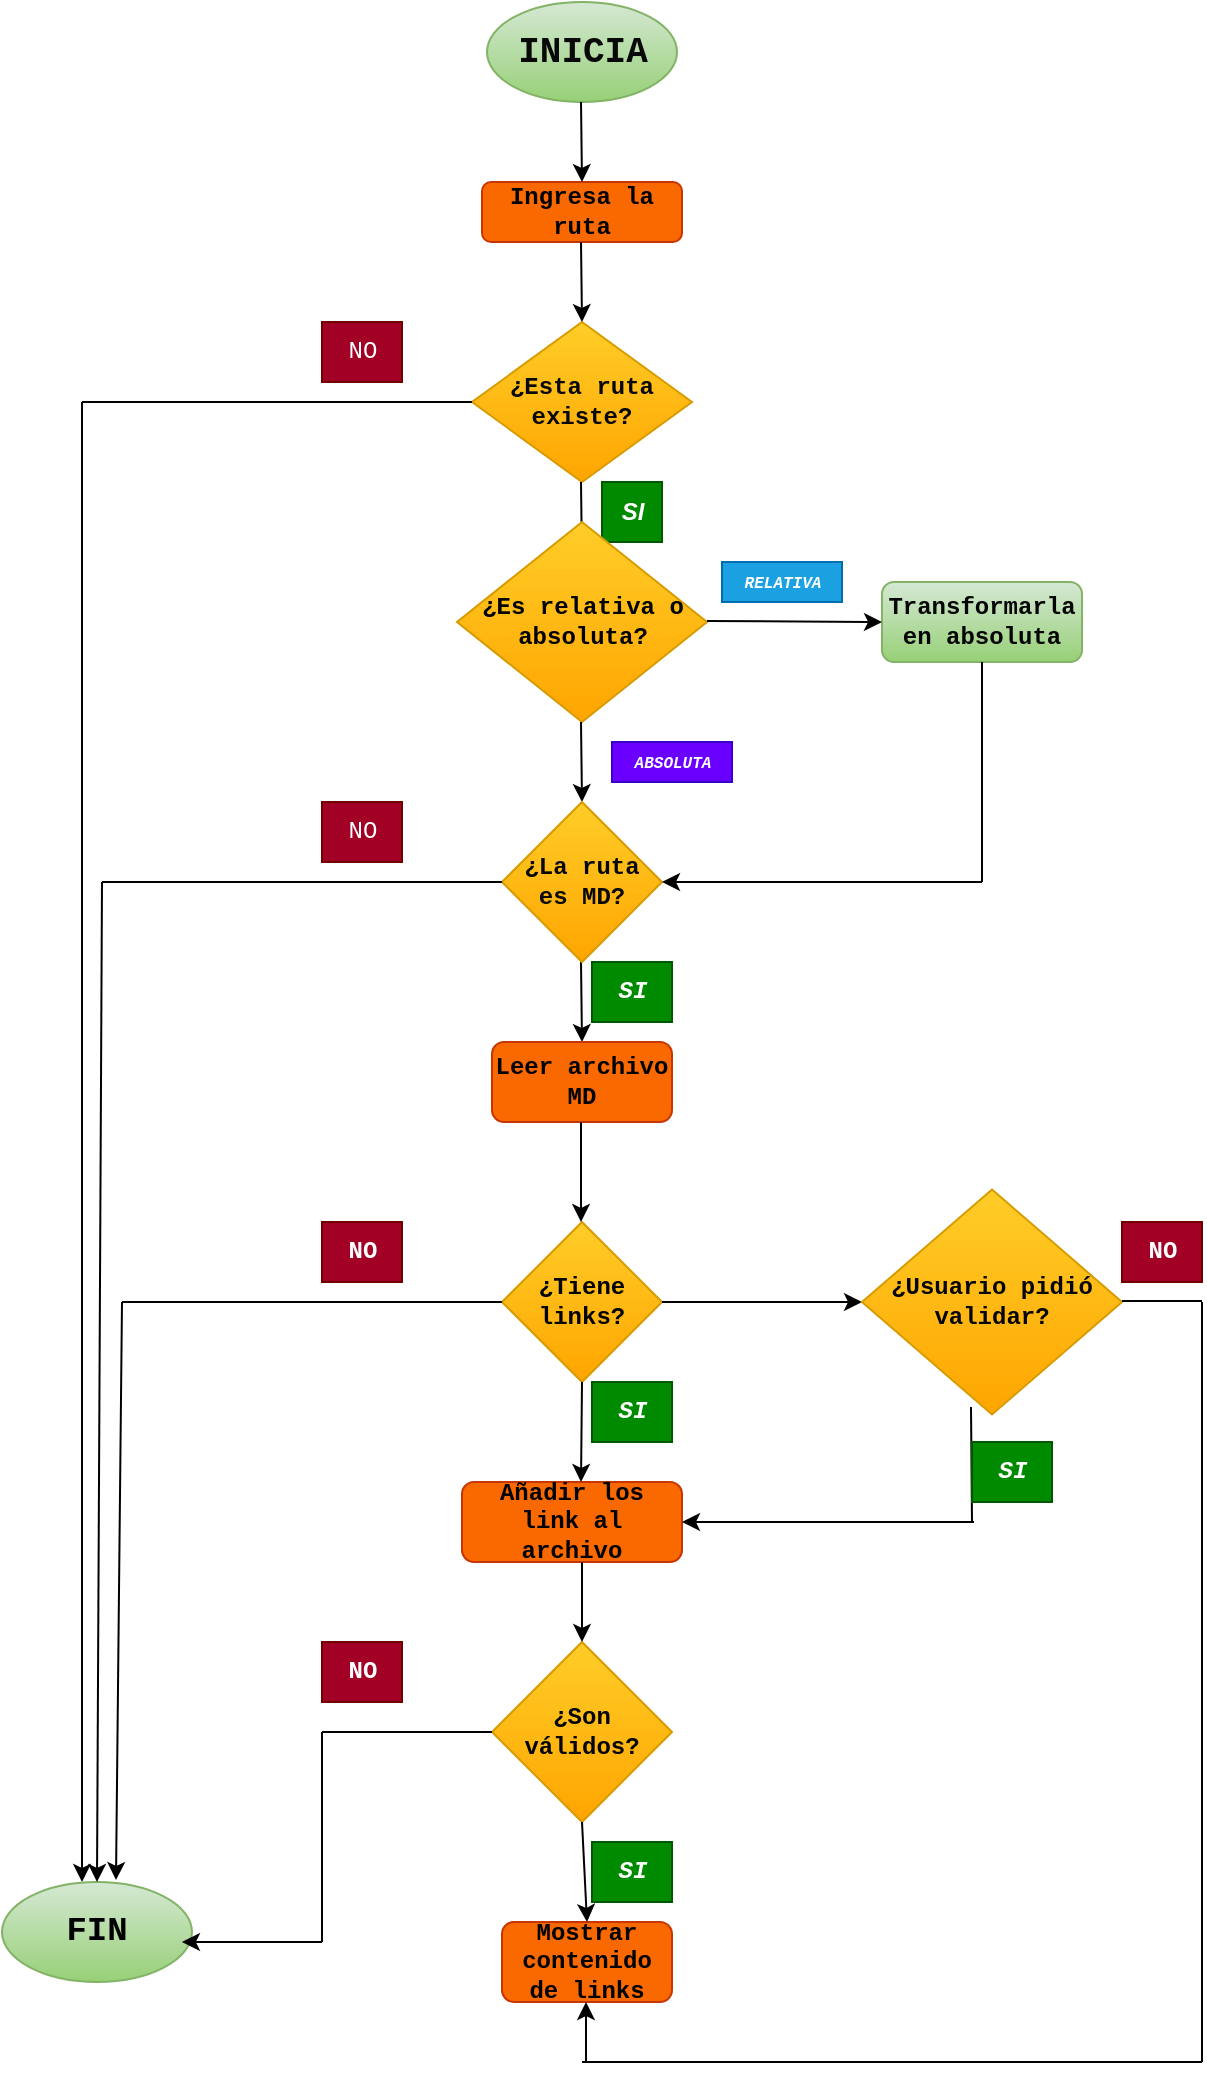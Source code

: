 <mxfile>
    <diagram id="3slQFec2SeH9eKjoHUCr" name="Página-1">
        <mxGraphModel dx="970" dy="450" grid="1" gridSize="10" guides="1" tooltips="1" connect="1" arrows="1" fold="1" page="1" pageScale="1" pageWidth="827" pageHeight="1169" math="0" shadow="0">
            <root>
                <mxCell id="0"/>
                <mxCell id="1" parent="0"/>
                <mxCell id="3" value="Ingresa la ruta" style="rounded=1;whiteSpace=wrap;html=1;fillColor=#fa6800;strokeColor=#C73500;fontColor=#000000;fontStyle=1;fontFamily=Courier New;" vertex="1" parent="1">
                    <mxGeometry x="240" y="140" width="100" height="30" as="geometry"/>
                </mxCell>
                <mxCell id="5" value="¿Esta ruta existe?" style="rhombus;whiteSpace=wrap;html=1;fillColor=#ffcd28;gradientColor=#ffa500;strokeColor=#d79b00;fontStyle=1;fontColor=#080808;fontFamily=Courier New;" vertex="1" parent="1">
                    <mxGeometry x="235" y="210" width="110" height="80" as="geometry"/>
                </mxCell>
                <mxCell id="12" value="" style="endArrow=classic;html=1;" edge="1" parent="1">
                    <mxGeometry width="50" height="50" relative="1" as="geometry">
                        <mxPoint x="289.5" y="290" as="sourcePoint"/>
                        <mxPoint x="290" y="330" as="targetPoint"/>
                    </mxGeometry>
                </mxCell>
                <mxCell id="14" value="SI" style="text;html=1;align=center;verticalAlign=middle;resizable=0;points=[];autosize=1;strokeColor=#005700;fillColor=#008a00;fontColor=#ffffff;fontStyle=3" vertex="1" parent="1">
                    <mxGeometry x="300" y="290" width="30" height="30" as="geometry"/>
                </mxCell>
                <mxCell id="16" value="¿Es relativa o absoluta?" style="rhombus;whiteSpace=wrap;html=1;fillColor=#ffcd28;gradientColor=#ffa500;strokeColor=#d79b00;fontStyle=1;fontColor=#000000;fontFamily=Courier New;" vertex="1" parent="1">
                    <mxGeometry x="227.5" y="310" width="125" height="100" as="geometry"/>
                </mxCell>
                <mxCell id="19" value="Transformarla en absoluta" style="rounded=1;whiteSpace=wrap;html=1;fillColor=#d5e8d4;gradientColor=#97d077;strokeColor=#82b366;fontStyle=1;fontColor=#050505;fontFamily=Courier New;" vertex="1" parent="1">
                    <mxGeometry x="440" y="340" width="100" height="40" as="geometry"/>
                </mxCell>
                <mxCell id="21" value="" style="endArrow=classic;html=1;" edge="1" parent="1">
                    <mxGeometry width="50" height="50" relative="1" as="geometry">
                        <mxPoint x="289.5" y="410" as="sourcePoint"/>
                        <mxPoint x="290" y="450" as="targetPoint"/>
                    </mxGeometry>
                </mxCell>
                <mxCell id="30" value="" style="endArrow=classic;html=1;" edge="1" parent="1">
                    <mxGeometry width="50" height="50" relative="1" as="geometry">
                        <mxPoint x="289.5" y="530" as="sourcePoint"/>
                        <mxPoint x="290" y="570" as="targetPoint"/>
                    </mxGeometry>
                </mxCell>
                <mxCell id="31" value="Leer archivo MD" style="rounded=1;whiteSpace=wrap;html=1;fillColor=#fa6800;fontColor=#000000;strokeColor=#C73500;fontStyle=1;fontFamily=Courier New;" vertex="1" parent="1">
                    <mxGeometry x="245" y="570" width="90" height="40" as="geometry"/>
                </mxCell>
                <mxCell id="32" value="¿Tiene links?" style="rhombus;whiteSpace=wrap;html=1;fillColor=#ffcd28;gradientColor=#ffa500;strokeColor=#d79b00;fontStyle=1;fontColor=#000000;fontFamily=Courier New;" vertex="1" parent="1">
                    <mxGeometry x="250" y="660" width="80" height="80" as="geometry"/>
                </mxCell>
                <mxCell id="33" value="" style="endArrow=classic;html=1;" edge="1" parent="1">
                    <mxGeometry width="50" height="50" relative="1" as="geometry">
                        <mxPoint x="289.5" y="610" as="sourcePoint"/>
                        <mxPoint x="289.5" y="660" as="targetPoint"/>
                    </mxGeometry>
                </mxCell>
                <mxCell id="82" value="" style="edgeStyle=none;html=1;fontSize=8;fontColor=#000000;entryX=0;entryY=0.5;entryDx=0;entryDy=0;" edge="1" parent="1" target="84">
                    <mxGeometry relative="1" as="geometry">
                        <mxPoint x="330" y="700" as="sourcePoint"/>
                        <mxPoint x="380" y="730" as="targetPoint"/>
                    </mxGeometry>
                </mxCell>
                <mxCell id="34" value="Añadir los link al archivo" style="rounded=1;whiteSpace=wrap;html=1;fillColor=#fa6800;fontColor=#000000;strokeColor=#C73500;fontStyle=1;fontFamily=Courier New;" vertex="1" parent="1">
                    <mxGeometry x="230" y="790" width="110" height="40" as="geometry"/>
                </mxCell>
                <mxCell id="35" value="" style="endArrow=classic;html=1;exitX=0.5;exitY=1;exitDx=0;exitDy=0;" edge="1" parent="1" source="32">
                    <mxGeometry width="50" height="50" relative="1" as="geometry">
                        <mxPoint x="289.5" y="745" as="sourcePoint"/>
                        <mxPoint x="289.5" y="790" as="targetPoint"/>
                    </mxGeometry>
                </mxCell>
                <mxCell id="37" value="¿Son válidos?" style="rhombus;whiteSpace=wrap;html=1;fillColor=#ffcd28;gradientColor=#ffa500;strokeColor=#d79b00;fontStyle=1;fontColor=#050505;fontFamily=Courier New;" vertex="1" parent="1">
                    <mxGeometry x="245" y="870" width="90" height="90" as="geometry"/>
                </mxCell>
                <mxCell id="38" value="" style="endArrow=classic;html=1;entryX=0.5;entryY=0;entryDx=0;entryDy=0;" edge="1" parent="1" target="37">
                    <mxGeometry width="50" height="50" relative="1" as="geometry">
                        <mxPoint x="290" y="830" as="sourcePoint"/>
                        <mxPoint x="289.5" y="795" as="targetPoint"/>
                    </mxGeometry>
                </mxCell>
                <mxCell id="39" value="Mostrar contenido de links" style="rounded=1;whiteSpace=wrap;html=1;fillColor=#fa6800;fontColor=#000000;strokeColor=#C73500;fontStyle=1;fontFamily=Courier New;" vertex="1" parent="1">
                    <mxGeometry x="250" y="1010" width="85" height="40" as="geometry"/>
                </mxCell>
                <mxCell id="40" value="" style="endArrow=classic;html=1;entryX=0.5;entryY=0;entryDx=0;entryDy=0;" edge="1" parent="1" target="39">
                    <mxGeometry width="50" height="50" relative="1" as="geometry">
                        <mxPoint x="290" y="960" as="sourcePoint"/>
                        <mxPoint x="290" y="930" as="targetPoint"/>
                    </mxGeometry>
                </mxCell>
                <mxCell id="41" value="" style="endArrow=none;html=1;entryX=0;entryY=0.5;entryDx=0;entryDy=0;" edge="1" parent="1" target="5">
                    <mxGeometry width="50" height="50" relative="1" as="geometry">
                        <mxPoint x="40" y="250" as="sourcePoint"/>
                        <mxPoint x="240" y="249.5" as="targetPoint"/>
                    </mxGeometry>
                </mxCell>
                <mxCell id="42" value="" style="endArrow=classic;html=1;" edge="1" parent="1">
                    <mxGeometry width="50" height="50" relative="1" as="geometry">
                        <mxPoint x="40" y="250" as="sourcePoint"/>
                        <mxPoint x="40" y="990" as="targetPoint"/>
                    </mxGeometry>
                </mxCell>
                <mxCell id="44" value="INICIA" style="ellipse;whiteSpace=wrap;html=1;fillColor=#d5e8d4;gradientColor=#97d077;strokeColor=#82b366;fontStyle=1;fontSize=18;fontColor=#080808;fontFamily=Courier New;" vertex="1" parent="1">
                    <mxGeometry x="242.5" y="50" width="95" height="50" as="geometry"/>
                </mxCell>
                <mxCell id="49" value="" style="endArrow=classic;html=1;" edge="1" parent="1">
                    <mxGeometry width="50" height="50" relative="1" as="geometry">
                        <mxPoint x="289.5" y="170" as="sourcePoint"/>
                        <mxPoint x="290" y="210" as="targetPoint"/>
                    </mxGeometry>
                </mxCell>
                <mxCell id="50" value="" style="endArrow=classic;html=1;" edge="1" parent="1">
                    <mxGeometry width="50" height="50" relative="1" as="geometry">
                        <mxPoint x="289.5" y="100" as="sourcePoint"/>
                        <mxPoint x="290" y="140" as="targetPoint"/>
                    </mxGeometry>
                </mxCell>
                <mxCell id="53" value="NO" style="text;html=1;align=center;verticalAlign=middle;resizable=0;points=[];autosize=1;strokeColor=#6F0000;fillColor=#a20025;fontColor=#ffffff;fontFamily=Courier New;" vertex="1" parent="1">
                    <mxGeometry x="160" y="210" width="40" height="30" as="geometry"/>
                </mxCell>
                <mxCell id="54" value="FIN" style="ellipse;whiteSpace=wrap;html=1;fillColor=#d5e8d4;gradientColor=#97d077;strokeColor=#82b366;fontStyle=1;fontColor=#000000;fontFamily=Courier New;fontSize=17;" vertex="1" parent="1">
                    <mxGeometry y="990" width="95" height="50" as="geometry"/>
                </mxCell>
                <mxCell id="57" value="RELATIVA" style="text;html=1;align=center;verticalAlign=middle;resizable=0;points=[];autosize=1;strokeColor=#006EAF;fillColor=#1ba1e2;fontStyle=3;fontColor=#ffffff;fontSize=8;fontFamily=Courier New;" vertex="1" parent="1">
                    <mxGeometry x="360" y="330" width="60" height="20" as="geometry"/>
                </mxCell>
                <mxCell id="60" value="" style="endArrow=none;html=1;" edge="1" parent="1" target="26">
                    <mxGeometry width="50" height="50" relative="1" as="geometry">
                        <mxPoint x="270" y="500" as="sourcePoint"/>
                        <mxPoint x="320" y="450" as="targetPoint"/>
                    </mxGeometry>
                </mxCell>
                <mxCell id="26" value="¿La ruta es MD?" style="rhombus;whiteSpace=wrap;html=1;fontStyle=1;fillColor=#ffcd28;gradientColor=#ffa500;strokeColor=#d79b00;fontColor=#080808;fontFamily=Courier New;" vertex="1" parent="1">
                    <mxGeometry x="250" y="450" width="80" height="80" as="geometry"/>
                </mxCell>
                <mxCell id="61" value="" style="endArrow=none;html=1;entryX=0.5;entryY=1;entryDx=0;entryDy=0;" edge="1" parent="1" target="19">
                    <mxGeometry width="50" height="50" relative="1" as="geometry">
                        <mxPoint x="490" y="490" as="sourcePoint"/>
                        <mxPoint x="484.5" y="390" as="targetPoint"/>
                    </mxGeometry>
                </mxCell>
                <mxCell id="62" value="" style="endArrow=classic;html=1;entryX=1;entryY=0.5;entryDx=0;entryDy=0;" edge="1" parent="1" target="26">
                    <mxGeometry width="50" height="50" relative="1" as="geometry">
                        <mxPoint x="490" y="490" as="sourcePoint"/>
                        <mxPoint x="335" y="489.5" as="targetPoint"/>
                    </mxGeometry>
                </mxCell>
                <mxCell id="63" value="SI" style="text;html=1;align=center;verticalAlign=middle;resizable=0;points=[];autosize=1;strokeColor=#005700;fillColor=#008a00;fontStyle=3;fontColor=#ffffff;fontFamily=Courier New;" vertex="1" parent="1">
                    <mxGeometry x="295" y="530" width="40" height="30" as="geometry"/>
                </mxCell>
                <mxCell id="64" value="SI" style="text;html=1;align=center;verticalAlign=middle;resizable=0;points=[];autosize=1;strokeColor=#005700;fillColor=#008a00;fontStyle=3;fontColor=#ffffff;fontFamily=Courier New;" vertex="1" parent="1">
                    <mxGeometry x="295" y="740" width="40" height="30" as="geometry"/>
                </mxCell>
                <mxCell id="65" value="SI" style="text;html=1;align=center;verticalAlign=middle;resizable=0;points=[];autosize=1;strokeColor=#005700;fillColor=#008a00;fontStyle=3;fontColor=#ffffff;fontFamily=Courier New;" vertex="1" parent="1">
                    <mxGeometry x="295" y="970" width="40" height="30" as="geometry"/>
                </mxCell>
                <mxCell id="66" value="ABSOLUTA" style="text;html=1;align=center;verticalAlign=middle;resizable=0;points=[];autosize=1;strokeColor=#3700CC;fillColor=#6a00ff;fontSize=8;fontStyle=3;fontColor=#ffffff;fontFamily=Courier New;" vertex="1" parent="1">
                    <mxGeometry x="305" y="420" width="60" height="20" as="geometry"/>
                </mxCell>
                <mxCell id="68" value="" style="endArrow=none;html=1;" edge="1" parent="1">
                    <mxGeometry width="50" height="50" relative="1" as="geometry">
                        <mxPoint x="50" y="490" as="sourcePoint"/>
                        <mxPoint x="250" y="490" as="targetPoint"/>
                    </mxGeometry>
                </mxCell>
                <mxCell id="69" value="" style="endArrow=classic;html=1;entryX=0.5;entryY=0;entryDx=0;entryDy=0;" edge="1" parent="1" target="54">
                    <mxGeometry width="50" height="50" relative="1" as="geometry">
                        <mxPoint x="50" y="490" as="sourcePoint"/>
                        <mxPoint x="50" y="590" as="targetPoint"/>
                    </mxGeometry>
                </mxCell>
                <mxCell id="71" value="" style="endArrow=none;html=1;" edge="1" parent="1">
                    <mxGeometry width="50" height="50" relative="1" as="geometry">
                        <mxPoint x="60" y="700" as="sourcePoint"/>
                        <mxPoint x="250" y="700" as="targetPoint"/>
                    </mxGeometry>
                </mxCell>
                <mxCell id="72" value="" style="endArrow=classic;html=1;entryX=0.6;entryY=-0.02;entryDx=0;entryDy=0;entryPerimeter=0;" edge="1" parent="1" target="54">
                    <mxGeometry width="50" height="50" relative="1" as="geometry">
                        <mxPoint x="60" y="700" as="sourcePoint"/>
                        <mxPoint x="65" y="790" as="targetPoint"/>
                    </mxGeometry>
                </mxCell>
                <mxCell id="73" value="NO" style="text;html=1;align=center;verticalAlign=middle;resizable=0;points=[];autosize=1;strokeColor=#6F0000;fillColor=#a20025;fontStyle=1;fontColor=#ffffff;fontFamily=Courier New;" vertex="1" parent="1">
                    <mxGeometry x="160" y="660" width="40" height="30" as="geometry"/>
                </mxCell>
                <mxCell id="76" value="NO" style="text;html=1;align=center;verticalAlign=middle;resizable=0;points=[];autosize=1;strokeColor=#6F0000;fillColor=#a20025;fontStyle=1;fontColor=#ffffff;fontFamily=Courier New;" vertex="1" parent="1">
                    <mxGeometry x="160" y="870" width="40" height="30" as="geometry"/>
                </mxCell>
                <mxCell id="77" value="NO" style="text;html=1;align=center;verticalAlign=middle;resizable=0;points=[];autosize=1;strokeColor=#6F0000;fillColor=#a20025;fontColor=#ffffff;fontFamily=Courier New;" vertex="1" parent="1">
                    <mxGeometry x="160" y="450" width="40" height="30" as="geometry"/>
                </mxCell>
                <mxCell id="84" value="¿Usuario pidió validar?" style="rhombus;whiteSpace=wrap;html=1;fillColor=#ffcd28;gradientColor=#ffa500;strokeColor=#d79b00;fontStyle=1;fontColor=#050505;fontFamily=Courier New;" vertex="1" parent="1">
                    <mxGeometry x="430" y="643.75" width="130" height="112.5" as="geometry"/>
                </mxCell>
                <mxCell id="85" value="" style="endArrow=none;html=1;fontSize=8;fontColor=#000000;" edge="1" parent="1">
                    <mxGeometry width="50" height="50" relative="1" as="geometry">
                        <mxPoint x="485" y="810" as="sourcePoint"/>
                        <mxPoint x="484.5" y="752.5" as="targetPoint"/>
                    </mxGeometry>
                </mxCell>
                <mxCell id="86" value="SI" style="text;html=1;align=center;verticalAlign=middle;resizable=0;points=[];autosize=1;strokeColor=#005700;fillColor=#008a00;fontStyle=3;fontColor=#ffffff;fontFamily=Courier New;" vertex="1" parent="1">
                    <mxGeometry x="485" y="770" width="40" height="30" as="geometry"/>
                </mxCell>
                <mxCell id="87" value="" style="endArrow=classic;html=1;fontSize=8;fontColor=#000000;" edge="1" parent="1">
                    <mxGeometry width="50" height="50" relative="1" as="geometry">
                        <mxPoint x="486" y="810" as="sourcePoint"/>
                        <mxPoint x="340" y="810" as="targetPoint"/>
                    </mxGeometry>
                </mxCell>
                <mxCell id="88" value="" style="endArrow=none;html=1;fontSize=8;fontColor=#000000;" edge="1" parent="1">
                    <mxGeometry width="50" height="50" relative="1" as="geometry">
                        <mxPoint x="600" y="1080" as="sourcePoint"/>
                        <mxPoint x="600" y="700" as="targetPoint"/>
                    </mxGeometry>
                </mxCell>
                <mxCell id="90" value="" style="endArrow=none;html=1;fontSize=8;fontColor=#000000;" edge="1" parent="1">
                    <mxGeometry width="50" height="50" relative="1" as="geometry">
                        <mxPoint x="560" y="699.5" as="sourcePoint"/>
                        <mxPoint x="600" y="699.5" as="targetPoint"/>
                    </mxGeometry>
                </mxCell>
                <mxCell id="91" value="" style="endArrow=none;html=1;fontSize=8;fontColor=#000000;" edge="1" parent="1">
                    <mxGeometry width="50" height="50" relative="1" as="geometry">
                        <mxPoint x="290" y="1080" as="sourcePoint"/>
                        <mxPoint x="600" y="1080" as="targetPoint"/>
                    </mxGeometry>
                </mxCell>
                <mxCell id="93" value="NO" style="text;html=1;align=center;verticalAlign=middle;resizable=0;points=[];autosize=1;strokeColor=#6F0000;fillColor=#a20025;fontStyle=1;fontColor=#ffffff;fontFamily=Courier New;" vertex="1" parent="1">
                    <mxGeometry x="560" y="660" width="40" height="30" as="geometry"/>
                </mxCell>
                <mxCell id="98" value="" style="endArrow=none;html=1;fontSize=8;fontColor=#000000;" edge="1" parent="1">
                    <mxGeometry width="50" height="50" relative="1" as="geometry">
                        <mxPoint x="160" y="1020" as="sourcePoint"/>
                        <mxPoint x="160" y="915" as="targetPoint"/>
                    </mxGeometry>
                </mxCell>
                <mxCell id="99" value="" style="endArrow=none;html=1;fontSize=8;fontColor=#000000;entryX=0;entryY=0.5;entryDx=0;entryDy=0;" edge="1" parent="1" target="37">
                    <mxGeometry width="50" height="50" relative="1" as="geometry">
                        <mxPoint x="160" y="915" as="sourcePoint"/>
                        <mxPoint x="230" y="920" as="targetPoint"/>
                    </mxGeometry>
                </mxCell>
                <mxCell id="100" value="" style="endArrow=classic;html=1;fontSize=8;fontColor=#000000;entryX=0.947;entryY=0.6;entryDx=0;entryDy=0;entryPerimeter=0;" edge="1" parent="1" target="54">
                    <mxGeometry width="50" height="50" relative="1" as="geometry">
                        <mxPoint x="160" y="1020" as="sourcePoint"/>
                        <mxPoint x="100" y="1020" as="targetPoint"/>
                    </mxGeometry>
                </mxCell>
                <mxCell id="101" value="" style="endArrow=classic;html=1;fontFamily=Courier New;fontSize=8;fontColor=#000000;entryX=0;entryY=0.5;entryDx=0;entryDy=0;" edge="1" parent="1" target="19">
                    <mxGeometry width="50" height="50" relative="1" as="geometry">
                        <mxPoint x="352.5" y="359.5" as="sourcePoint"/>
                        <mxPoint x="422.5" y="359.5" as="targetPoint"/>
                    </mxGeometry>
                </mxCell>
                <mxCell id="102" value="" style="endArrow=classic;html=1;fontFamily=Courier New;fontSize=8;fontColor=#000000;" edge="1" parent="1">
                    <mxGeometry width="50" height="50" relative="1" as="geometry">
                        <mxPoint x="292" y="1080" as="sourcePoint"/>
                        <mxPoint x="292" y="1050" as="targetPoint"/>
                    </mxGeometry>
                </mxCell>
            </root>
        </mxGraphModel>
    </diagram>
</mxfile>
